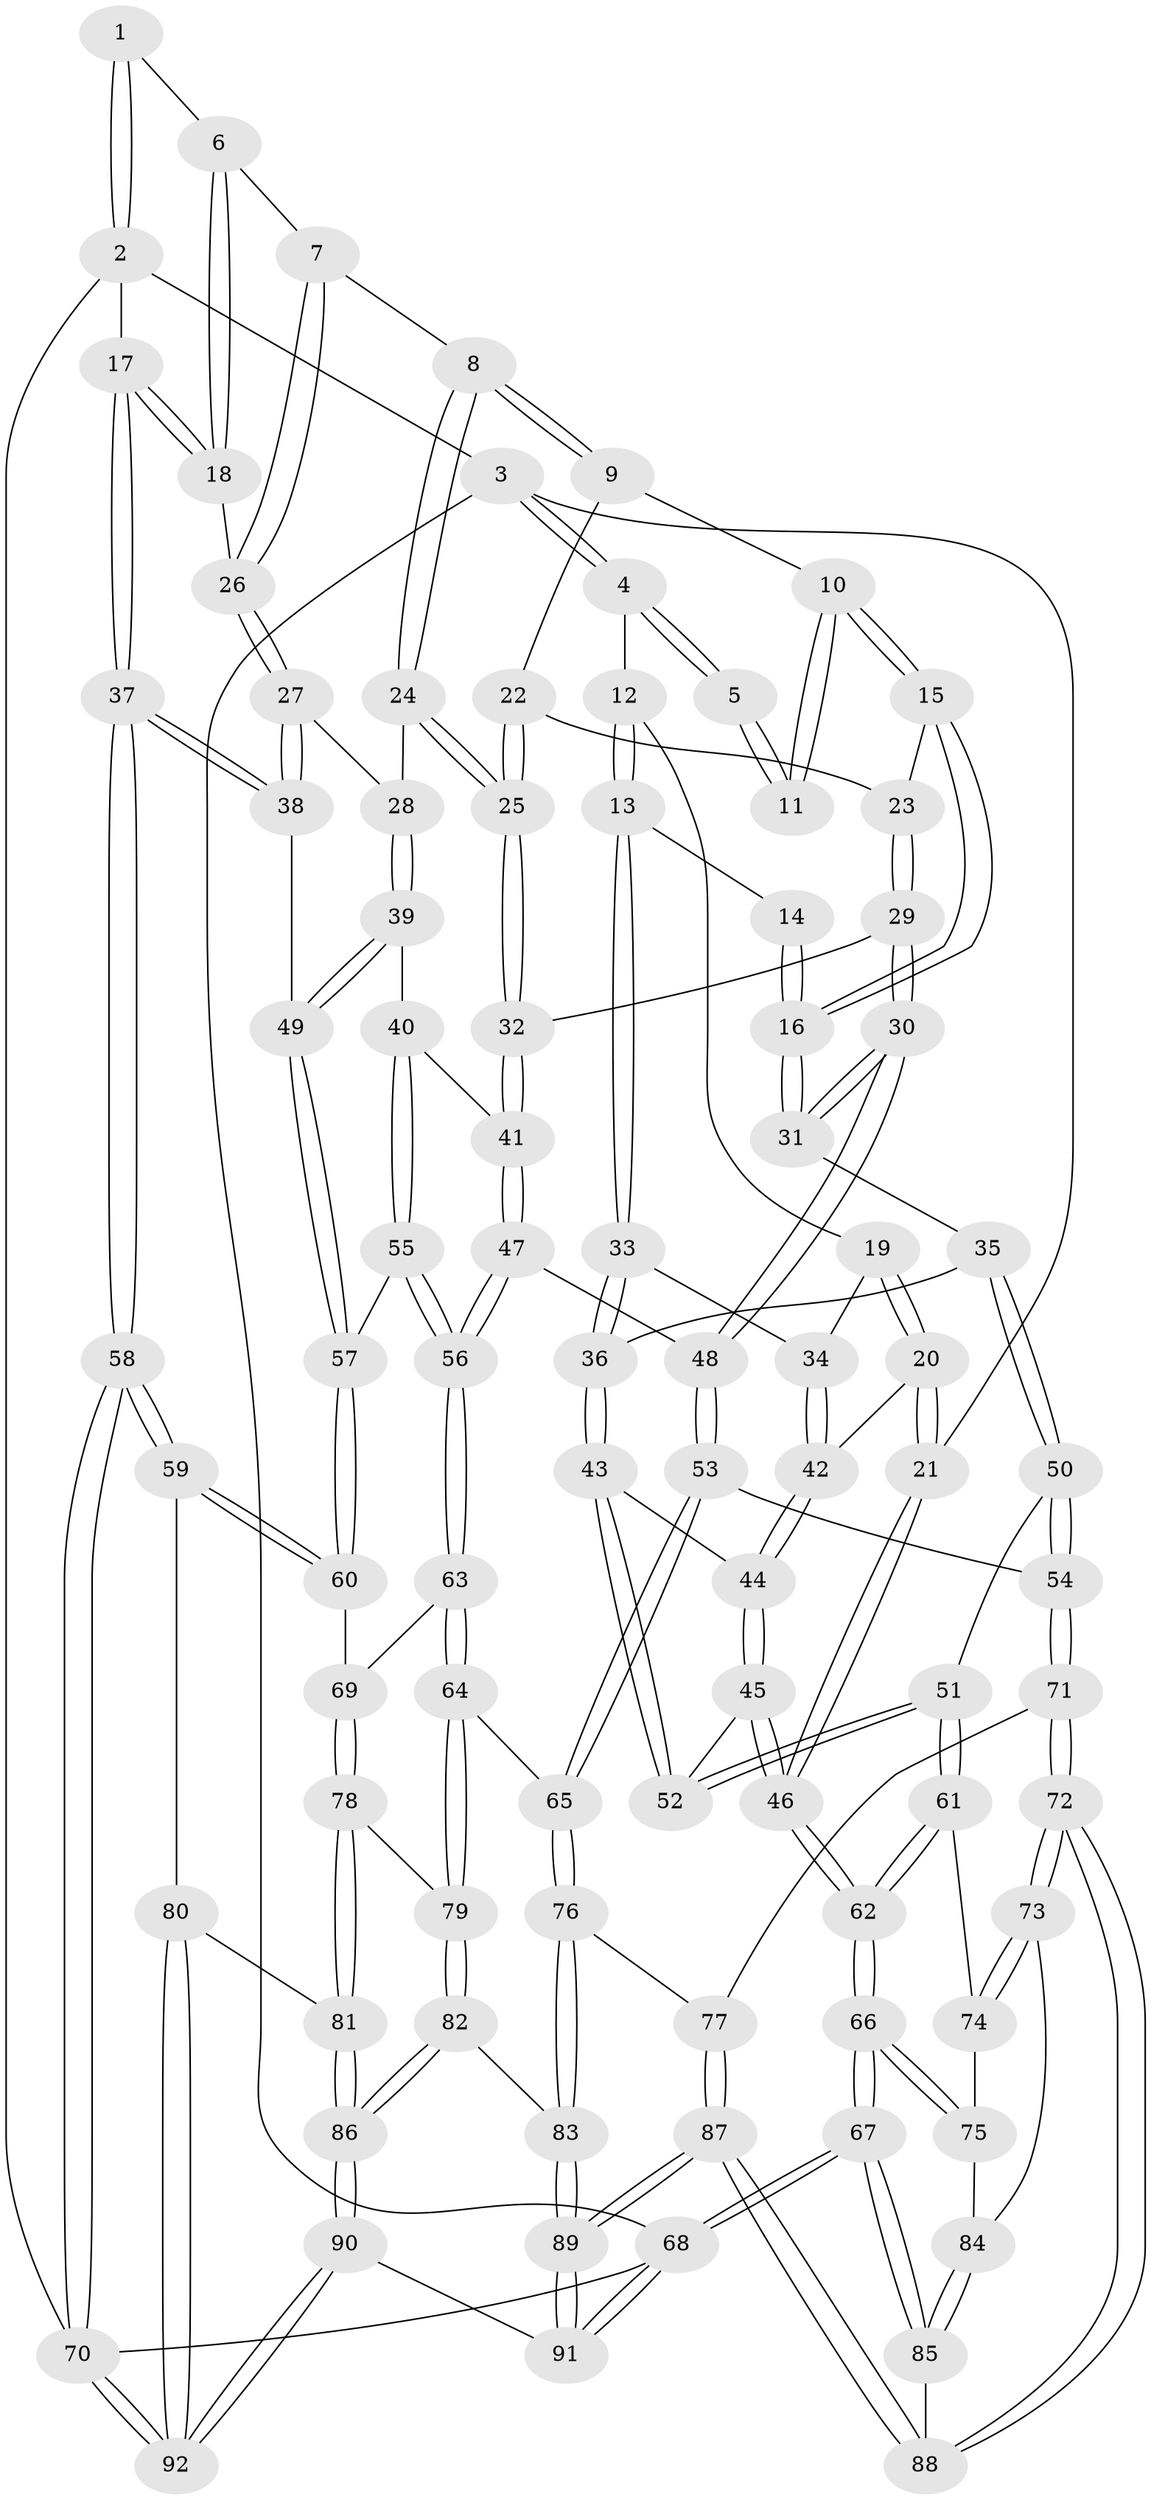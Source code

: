 // Generated by graph-tools (version 1.1) at 2025/16/03/09/25 04:16:57]
// undirected, 92 vertices, 227 edges
graph export_dot {
graph [start="1"]
  node [color=gray90,style=filled];
  1 [pos="+0.889139328214222+0"];
  2 [pos="+1+0"];
  3 [pos="+0+0"];
  4 [pos="+0+0"];
  5 [pos="+0.6087771388267093+0"];
  6 [pos="+0.8761075103043862+0"];
  7 [pos="+0.8373092607499133+0.13613585339247727"];
  8 [pos="+0.7944738818839543+0.18238021502677706"];
  9 [pos="+0.7089715807004583+0.15566041554011978"];
  10 [pos="+0.6151429956076953+0"];
  11 [pos="+0.6072193290777339+0"];
  12 [pos="+0.13085462932104144+0"];
  13 [pos="+0.25697754053115934+0.14088270574296893"];
  14 [pos="+0.5309869337138242+0"];
  15 [pos="+0.5893973388029811+0.17634610533118839"];
  16 [pos="+0.41635393741264237+0.22244874280783128"];
  17 [pos="+1+0.11429381920426848"];
  18 [pos="+0.9668724805876289+0.20947554268873889"];
  19 [pos="+0.0575220858991006+0.2201904428477831"];
  20 [pos="+0.003399221957731915+0.27119814330608943"];
  21 [pos="+0+0.3104687855500216"];
  22 [pos="+0.6973411102763437+0.17189698868190245"];
  23 [pos="+0.6005893711436459+0.19372943360259134"];
  24 [pos="+0.7754083044120539+0.24621979375945782"];
  25 [pos="+0.6963944734330396+0.2790466151402824"];
  26 [pos="+0.9282493167842242+0.2322662867350537"];
  27 [pos="+0.9124117290040664+0.31479410520119067"];
  28 [pos="+0.7852917413139666+0.2552703421061961"];
  29 [pos="+0.6346574702879266+0.28827769819604"];
  30 [pos="+0.4636791975760893+0.3404568664414997"];
  31 [pos="+0.37918949867521534+0.25834971292196207"];
  32 [pos="+0.663209216845869+0.30293710631714654"];
  33 [pos="+0.2784912419003725+0.20887753435165712"];
  34 [pos="+0.2466798273609811+0.21921082044590126"];
  35 [pos="+0.330157987235682+0.25353790737974374"];
  36 [pos="+0.2988376740631831+0.23057556360931597"];
  37 [pos="+1+0.5256295969271212"];
  38 [pos="+0.9296574475131673+0.3703576500137804"];
  39 [pos="+0.7993936288199658+0.3988626719428907"];
  40 [pos="+0.6842112243939198+0.37023228422375076"];
  41 [pos="+0.681845672531905+0.3682328995485211"];
  42 [pos="+0.09652593683036492+0.31297368211139304"];
  43 [pos="+0.1446332086540857+0.3795082963732789"];
  44 [pos="+0.11645697501729618+0.3567026849786125"];
  45 [pos="+0.04467136116473662+0.4106282798312294"];
  46 [pos="+0+0.4574307943552214"];
  47 [pos="+0.5687945544664669+0.4610835514266103"];
  48 [pos="+0.4798271790996848+0.42015911456905697"];
  49 [pos="+0.8089177649298108+0.4041875966777025"];
  50 [pos="+0.2503072876707883+0.5021735204940329"];
  51 [pos="+0.19922975002073706+0.5004336281579783"];
  52 [pos="+0.1698536169694532+0.4535887993778975"];
  53 [pos="+0.3813035442788935+0.5578777484165465"];
  54 [pos="+0.327750872228644+0.5665385563938985"];
  55 [pos="+0.7037389914869422+0.51186234739756"];
  56 [pos="+0.6136784169693472+0.560389842734489"];
  57 [pos="+0.7853457527884488+0.5262928511865705"];
  58 [pos="+1+0.6394960730342405"];
  59 [pos="+1+0.658468198658878"];
  60 [pos="+0.8467968542837152+0.6067026290602273"];
  61 [pos="+0.13652215107295707+0.5382354781982873"];
  62 [pos="+0+0.5127089377589018"];
  63 [pos="+0.6047242928185314+0.5933983601379583"];
  64 [pos="+0.5445950485450827+0.6429596554706082"];
  65 [pos="+0.5262239848511848+0.6477212056287912"];
  66 [pos="+0+0.6725483427668263"];
  67 [pos="+0+1"];
  68 [pos="+0+1"];
  69 [pos="+0.7391349112143224+0.6674126307970165"];
  70 [pos="+1+1"];
  71 [pos="+0.2896571167596348+0.7095356248968152"];
  72 [pos="+0.2330618039835677+0.7827484001604692"];
  73 [pos="+0.20667392850911498+0.7677171372568281"];
  74 [pos="+0.12912447946123728+0.622900924752543"];
  75 [pos="+0+0.7053002658611912"];
  76 [pos="+0.4823950265884647+0.7527654286718038"];
  77 [pos="+0.4695786742802916+0.7558925277849536"];
  78 [pos="+0.7377497475973933+0.672927367752196"];
  79 [pos="+0.6474642345649577+0.7667945774348942"];
  80 [pos="+0.8755937910854716+0.8475901002358237"];
  81 [pos="+0.8059076249593393+0.8882235328963468"];
  82 [pos="+0.6484952383673801+0.84297111769408"];
  83 [pos="+0.5509555329102307+0.8620740369249"];
  84 [pos="+0.09111963984660305+0.7523812357962874"];
  85 [pos="+0.012040835566458049+0.9183542995253465"];
  86 [pos="+0.7787932211438795+0.9165270917981855"];
  87 [pos="+0.29972954727552936+0.9410658392232776"];
  88 [pos="+0.24261463118279633+0.8560829236528753"];
  89 [pos="+0.3725051243943457+1"];
  90 [pos="+0.7580904759034225+1"];
  91 [pos="+0.37275931998596123+1"];
  92 [pos="+1+1"];
  1 -- 2;
  1 -- 2;
  1 -- 6;
  2 -- 3;
  2 -- 17;
  2 -- 70;
  3 -- 4;
  3 -- 4;
  3 -- 21;
  3 -- 68;
  4 -- 5;
  4 -- 5;
  4 -- 12;
  5 -- 11;
  5 -- 11;
  6 -- 7;
  6 -- 18;
  6 -- 18;
  7 -- 8;
  7 -- 26;
  7 -- 26;
  8 -- 9;
  8 -- 9;
  8 -- 24;
  8 -- 24;
  9 -- 10;
  9 -- 22;
  10 -- 11;
  10 -- 11;
  10 -- 15;
  10 -- 15;
  12 -- 13;
  12 -- 13;
  12 -- 19;
  13 -- 14;
  13 -- 33;
  13 -- 33;
  14 -- 16;
  14 -- 16;
  15 -- 16;
  15 -- 16;
  15 -- 23;
  16 -- 31;
  16 -- 31;
  17 -- 18;
  17 -- 18;
  17 -- 37;
  17 -- 37;
  18 -- 26;
  19 -- 20;
  19 -- 20;
  19 -- 34;
  20 -- 21;
  20 -- 21;
  20 -- 42;
  21 -- 46;
  21 -- 46;
  22 -- 23;
  22 -- 25;
  22 -- 25;
  23 -- 29;
  23 -- 29;
  24 -- 25;
  24 -- 25;
  24 -- 28;
  25 -- 32;
  25 -- 32;
  26 -- 27;
  26 -- 27;
  27 -- 28;
  27 -- 38;
  27 -- 38;
  28 -- 39;
  28 -- 39;
  29 -- 30;
  29 -- 30;
  29 -- 32;
  30 -- 31;
  30 -- 31;
  30 -- 48;
  30 -- 48;
  31 -- 35;
  32 -- 41;
  32 -- 41;
  33 -- 34;
  33 -- 36;
  33 -- 36;
  34 -- 42;
  34 -- 42;
  35 -- 36;
  35 -- 50;
  35 -- 50;
  36 -- 43;
  36 -- 43;
  37 -- 38;
  37 -- 38;
  37 -- 58;
  37 -- 58;
  38 -- 49;
  39 -- 40;
  39 -- 49;
  39 -- 49;
  40 -- 41;
  40 -- 55;
  40 -- 55;
  41 -- 47;
  41 -- 47;
  42 -- 44;
  42 -- 44;
  43 -- 44;
  43 -- 52;
  43 -- 52;
  44 -- 45;
  44 -- 45;
  45 -- 46;
  45 -- 46;
  45 -- 52;
  46 -- 62;
  46 -- 62;
  47 -- 48;
  47 -- 56;
  47 -- 56;
  48 -- 53;
  48 -- 53;
  49 -- 57;
  49 -- 57;
  50 -- 51;
  50 -- 54;
  50 -- 54;
  51 -- 52;
  51 -- 52;
  51 -- 61;
  51 -- 61;
  53 -- 54;
  53 -- 65;
  53 -- 65;
  54 -- 71;
  54 -- 71;
  55 -- 56;
  55 -- 56;
  55 -- 57;
  56 -- 63;
  56 -- 63;
  57 -- 60;
  57 -- 60;
  58 -- 59;
  58 -- 59;
  58 -- 70;
  58 -- 70;
  59 -- 60;
  59 -- 60;
  59 -- 80;
  60 -- 69;
  61 -- 62;
  61 -- 62;
  61 -- 74;
  62 -- 66;
  62 -- 66;
  63 -- 64;
  63 -- 64;
  63 -- 69;
  64 -- 65;
  64 -- 79;
  64 -- 79;
  65 -- 76;
  65 -- 76;
  66 -- 67;
  66 -- 67;
  66 -- 75;
  66 -- 75;
  67 -- 68;
  67 -- 68;
  67 -- 85;
  67 -- 85;
  68 -- 91;
  68 -- 91;
  68 -- 70;
  69 -- 78;
  69 -- 78;
  70 -- 92;
  70 -- 92;
  71 -- 72;
  71 -- 72;
  71 -- 77;
  72 -- 73;
  72 -- 73;
  72 -- 88;
  72 -- 88;
  73 -- 74;
  73 -- 74;
  73 -- 84;
  74 -- 75;
  75 -- 84;
  76 -- 77;
  76 -- 83;
  76 -- 83;
  77 -- 87;
  77 -- 87;
  78 -- 79;
  78 -- 81;
  78 -- 81;
  79 -- 82;
  79 -- 82;
  80 -- 81;
  80 -- 92;
  80 -- 92;
  81 -- 86;
  81 -- 86;
  82 -- 83;
  82 -- 86;
  82 -- 86;
  83 -- 89;
  83 -- 89;
  84 -- 85;
  84 -- 85;
  85 -- 88;
  86 -- 90;
  86 -- 90;
  87 -- 88;
  87 -- 88;
  87 -- 89;
  87 -- 89;
  89 -- 91;
  89 -- 91;
  90 -- 91;
  90 -- 92;
  90 -- 92;
}
